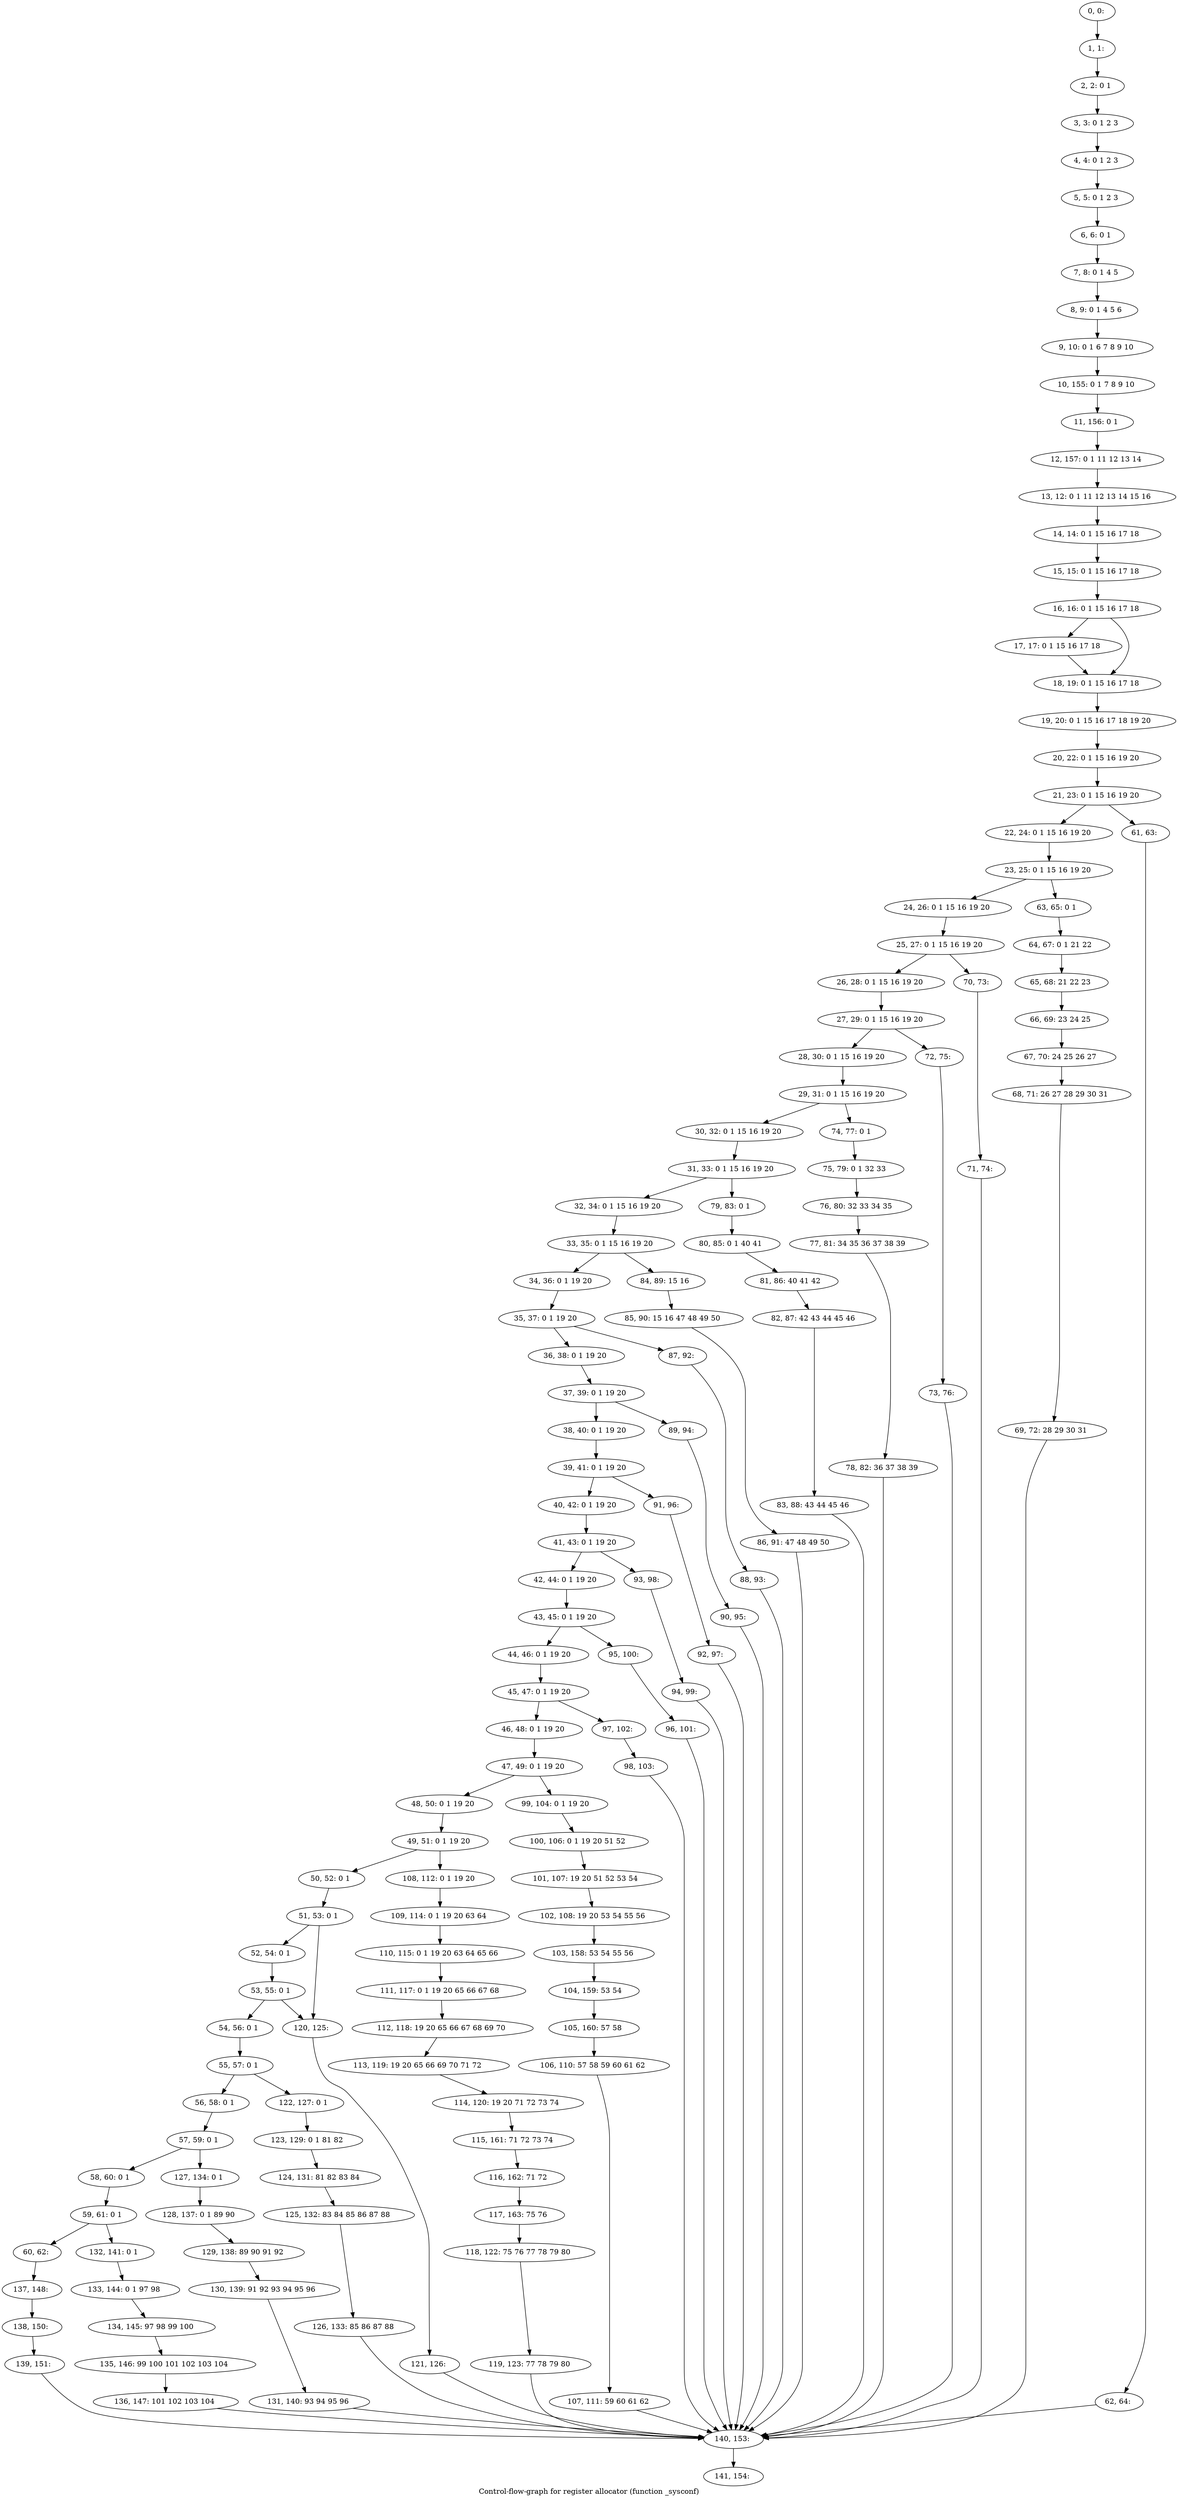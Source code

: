 digraph G {
graph [label="Control-flow-graph for register allocator (function _sysconf)"]
0[label="0, 0: "];
1[label="1, 1: "];
2[label="2, 2: 0 1 "];
3[label="3, 3: 0 1 2 3 "];
4[label="4, 4: 0 1 2 3 "];
5[label="5, 5: 0 1 2 3 "];
6[label="6, 6: 0 1 "];
7[label="7, 8: 0 1 4 5 "];
8[label="8, 9: 0 1 4 5 6 "];
9[label="9, 10: 0 1 6 7 8 9 10 "];
10[label="10, 155: 0 1 7 8 9 10 "];
11[label="11, 156: 0 1 "];
12[label="12, 157: 0 1 11 12 13 14 "];
13[label="13, 12: 0 1 11 12 13 14 15 16 "];
14[label="14, 14: 0 1 15 16 17 18 "];
15[label="15, 15: 0 1 15 16 17 18 "];
16[label="16, 16: 0 1 15 16 17 18 "];
17[label="17, 17: 0 1 15 16 17 18 "];
18[label="18, 19: 0 1 15 16 17 18 "];
19[label="19, 20: 0 1 15 16 17 18 19 20 "];
20[label="20, 22: 0 1 15 16 19 20 "];
21[label="21, 23: 0 1 15 16 19 20 "];
22[label="22, 24: 0 1 15 16 19 20 "];
23[label="23, 25: 0 1 15 16 19 20 "];
24[label="24, 26: 0 1 15 16 19 20 "];
25[label="25, 27: 0 1 15 16 19 20 "];
26[label="26, 28: 0 1 15 16 19 20 "];
27[label="27, 29: 0 1 15 16 19 20 "];
28[label="28, 30: 0 1 15 16 19 20 "];
29[label="29, 31: 0 1 15 16 19 20 "];
30[label="30, 32: 0 1 15 16 19 20 "];
31[label="31, 33: 0 1 15 16 19 20 "];
32[label="32, 34: 0 1 15 16 19 20 "];
33[label="33, 35: 0 1 15 16 19 20 "];
34[label="34, 36: 0 1 19 20 "];
35[label="35, 37: 0 1 19 20 "];
36[label="36, 38: 0 1 19 20 "];
37[label="37, 39: 0 1 19 20 "];
38[label="38, 40: 0 1 19 20 "];
39[label="39, 41: 0 1 19 20 "];
40[label="40, 42: 0 1 19 20 "];
41[label="41, 43: 0 1 19 20 "];
42[label="42, 44: 0 1 19 20 "];
43[label="43, 45: 0 1 19 20 "];
44[label="44, 46: 0 1 19 20 "];
45[label="45, 47: 0 1 19 20 "];
46[label="46, 48: 0 1 19 20 "];
47[label="47, 49: 0 1 19 20 "];
48[label="48, 50: 0 1 19 20 "];
49[label="49, 51: 0 1 19 20 "];
50[label="50, 52: 0 1 "];
51[label="51, 53: 0 1 "];
52[label="52, 54: 0 1 "];
53[label="53, 55: 0 1 "];
54[label="54, 56: 0 1 "];
55[label="55, 57: 0 1 "];
56[label="56, 58: 0 1 "];
57[label="57, 59: 0 1 "];
58[label="58, 60: 0 1 "];
59[label="59, 61: 0 1 "];
60[label="60, 62: "];
61[label="61, 63: "];
62[label="62, 64: "];
63[label="63, 65: 0 1 "];
64[label="64, 67: 0 1 21 22 "];
65[label="65, 68: 21 22 23 "];
66[label="66, 69: 23 24 25 "];
67[label="67, 70: 24 25 26 27 "];
68[label="68, 71: 26 27 28 29 30 31 "];
69[label="69, 72: 28 29 30 31 "];
70[label="70, 73: "];
71[label="71, 74: "];
72[label="72, 75: "];
73[label="73, 76: "];
74[label="74, 77: 0 1 "];
75[label="75, 79: 0 1 32 33 "];
76[label="76, 80: 32 33 34 35 "];
77[label="77, 81: 34 35 36 37 38 39 "];
78[label="78, 82: 36 37 38 39 "];
79[label="79, 83: 0 1 "];
80[label="80, 85: 0 1 40 41 "];
81[label="81, 86: 40 41 42 "];
82[label="82, 87: 42 43 44 45 46 "];
83[label="83, 88: 43 44 45 46 "];
84[label="84, 89: 15 16 "];
85[label="85, 90: 15 16 47 48 49 50 "];
86[label="86, 91: 47 48 49 50 "];
87[label="87, 92: "];
88[label="88, 93: "];
89[label="89, 94: "];
90[label="90, 95: "];
91[label="91, 96: "];
92[label="92, 97: "];
93[label="93, 98: "];
94[label="94, 99: "];
95[label="95, 100: "];
96[label="96, 101: "];
97[label="97, 102: "];
98[label="98, 103: "];
99[label="99, 104: 0 1 19 20 "];
100[label="100, 106: 0 1 19 20 51 52 "];
101[label="101, 107: 19 20 51 52 53 54 "];
102[label="102, 108: 19 20 53 54 55 56 "];
103[label="103, 158: 53 54 55 56 "];
104[label="104, 159: 53 54 "];
105[label="105, 160: 57 58 "];
106[label="106, 110: 57 58 59 60 61 62 "];
107[label="107, 111: 59 60 61 62 "];
108[label="108, 112: 0 1 19 20 "];
109[label="109, 114: 0 1 19 20 63 64 "];
110[label="110, 115: 0 1 19 20 63 64 65 66 "];
111[label="111, 117: 0 1 19 20 65 66 67 68 "];
112[label="112, 118: 19 20 65 66 67 68 69 70 "];
113[label="113, 119: 19 20 65 66 69 70 71 72 "];
114[label="114, 120: 19 20 71 72 73 74 "];
115[label="115, 161: 71 72 73 74 "];
116[label="116, 162: 71 72 "];
117[label="117, 163: 75 76 "];
118[label="118, 122: 75 76 77 78 79 80 "];
119[label="119, 123: 77 78 79 80 "];
120[label="120, 125: "];
121[label="121, 126: "];
122[label="122, 127: 0 1 "];
123[label="123, 129: 0 1 81 82 "];
124[label="124, 131: 81 82 83 84 "];
125[label="125, 132: 83 84 85 86 87 88 "];
126[label="126, 133: 85 86 87 88 "];
127[label="127, 134: 0 1 "];
128[label="128, 137: 0 1 89 90 "];
129[label="129, 138: 89 90 91 92 "];
130[label="130, 139: 91 92 93 94 95 96 "];
131[label="131, 140: 93 94 95 96 "];
132[label="132, 141: 0 1 "];
133[label="133, 144: 0 1 97 98 "];
134[label="134, 145: 97 98 99 100 "];
135[label="135, 146: 99 100 101 102 103 104 "];
136[label="136, 147: 101 102 103 104 "];
137[label="137, 148: "];
138[label="138, 150: "];
139[label="139, 151: "];
140[label="140, 153: "];
141[label="141, 154: "];
0->1 ;
1->2 ;
2->3 ;
3->4 ;
4->5 ;
5->6 ;
6->7 ;
7->8 ;
8->9 ;
9->10 ;
10->11 ;
11->12 ;
12->13 ;
13->14 ;
14->15 ;
15->16 ;
16->17 ;
16->18 ;
17->18 ;
18->19 ;
19->20 ;
20->21 ;
21->22 ;
21->61 ;
22->23 ;
23->24 ;
23->63 ;
24->25 ;
25->26 ;
25->70 ;
26->27 ;
27->28 ;
27->72 ;
28->29 ;
29->30 ;
29->74 ;
30->31 ;
31->32 ;
31->79 ;
32->33 ;
33->34 ;
33->84 ;
34->35 ;
35->36 ;
35->87 ;
36->37 ;
37->38 ;
37->89 ;
38->39 ;
39->40 ;
39->91 ;
40->41 ;
41->42 ;
41->93 ;
42->43 ;
43->44 ;
43->95 ;
44->45 ;
45->46 ;
45->97 ;
46->47 ;
47->48 ;
47->99 ;
48->49 ;
49->50 ;
49->108 ;
50->51 ;
51->52 ;
51->120 ;
52->53 ;
53->54 ;
53->120 ;
54->55 ;
55->56 ;
55->122 ;
56->57 ;
57->58 ;
57->127 ;
58->59 ;
59->60 ;
59->132 ;
60->137 ;
61->62 ;
62->140 ;
63->64 ;
64->65 ;
65->66 ;
66->67 ;
67->68 ;
68->69 ;
69->140 ;
70->71 ;
71->140 ;
72->73 ;
73->140 ;
74->75 ;
75->76 ;
76->77 ;
77->78 ;
78->140 ;
79->80 ;
80->81 ;
81->82 ;
82->83 ;
83->140 ;
84->85 ;
85->86 ;
86->140 ;
87->88 ;
88->140 ;
89->90 ;
90->140 ;
91->92 ;
92->140 ;
93->94 ;
94->140 ;
95->96 ;
96->140 ;
97->98 ;
98->140 ;
99->100 ;
100->101 ;
101->102 ;
102->103 ;
103->104 ;
104->105 ;
105->106 ;
106->107 ;
107->140 ;
108->109 ;
109->110 ;
110->111 ;
111->112 ;
112->113 ;
113->114 ;
114->115 ;
115->116 ;
116->117 ;
117->118 ;
118->119 ;
119->140 ;
120->121 ;
121->140 ;
122->123 ;
123->124 ;
124->125 ;
125->126 ;
126->140 ;
127->128 ;
128->129 ;
129->130 ;
130->131 ;
131->140 ;
132->133 ;
133->134 ;
134->135 ;
135->136 ;
136->140 ;
137->138 ;
138->139 ;
139->140 ;
140->141 ;
}
